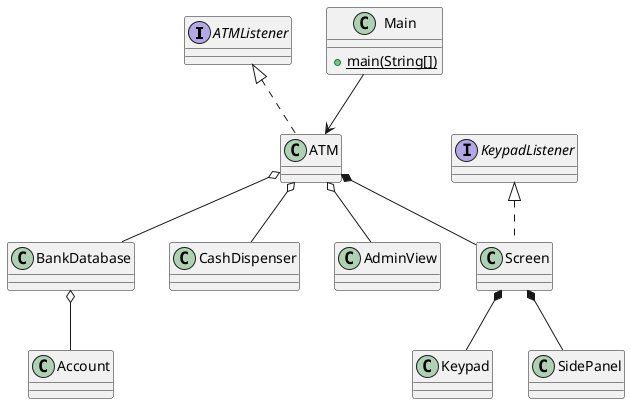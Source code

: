 @startuml Klassendiagram

interface ATMListener
interface KeypadListener

class Main {
  {static} +main(String[])
}
class ATM implements ATMListener
class BankDatabase
class Account 
class Keypad 
class CashDispenser
class Screen implements KeypadListener
class SidePanel 
class AdminView 

Main --> ATM

Screen *-- Keypad
Screen *-- SidePanel

BankDatabase o-- Account

ATM o-- BankDatabase
ATM o-- CashDispenser
ATM o-- AdminView
ATM *-- Screen



' class InvalidModeException extends Exception
' class InvalidTransactionException extends Exception
' class LoginFailedException extends Exception


@enduml
